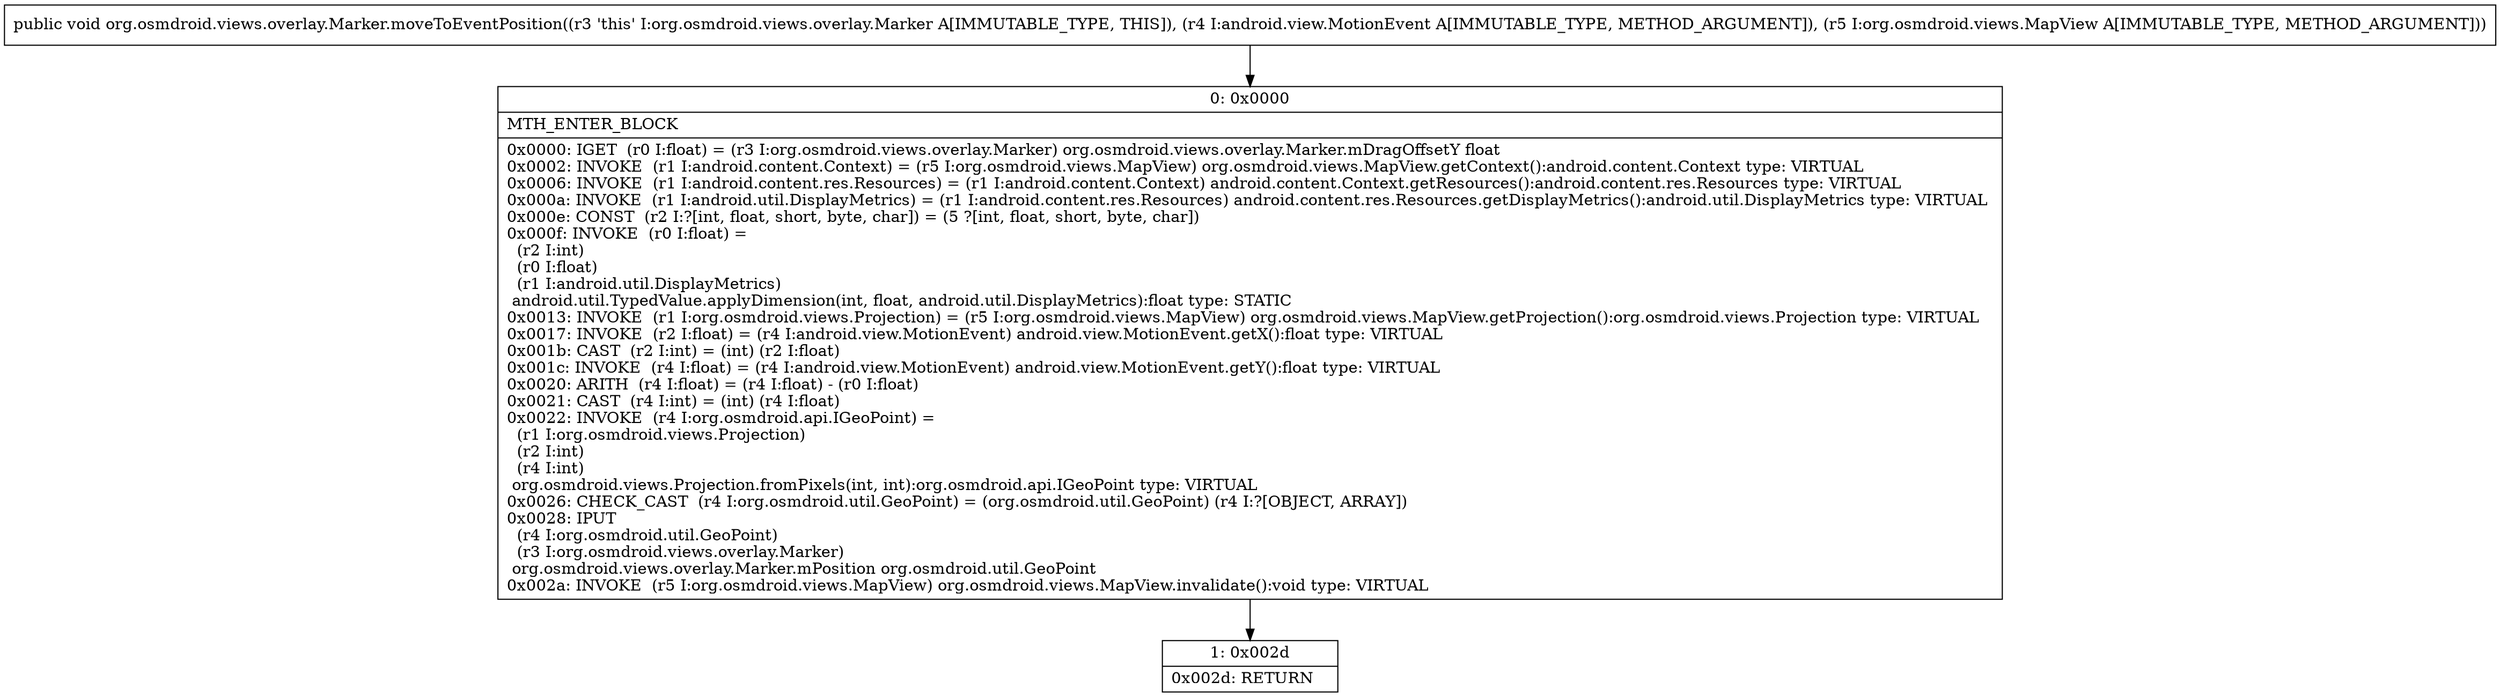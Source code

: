 digraph "CFG fororg.osmdroid.views.overlay.Marker.moveToEventPosition(Landroid\/view\/MotionEvent;Lorg\/osmdroid\/views\/MapView;)V" {
Node_0 [shape=record,label="{0\:\ 0x0000|MTH_ENTER_BLOCK\l|0x0000: IGET  (r0 I:float) = (r3 I:org.osmdroid.views.overlay.Marker) org.osmdroid.views.overlay.Marker.mDragOffsetY float \l0x0002: INVOKE  (r1 I:android.content.Context) = (r5 I:org.osmdroid.views.MapView) org.osmdroid.views.MapView.getContext():android.content.Context type: VIRTUAL \l0x0006: INVOKE  (r1 I:android.content.res.Resources) = (r1 I:android.content.Context) android.content.Context.getResources():android.content.res.Resources type: VIRTUAL \l0x000a: INVOKE  (r1 I:android.util.DisplayMetrics) = (r1 I:android.content.res.Resources) android.content.res.Resources.getDisplayMetrics():android.util.DisplayMetrics type: VIRTUAL \l0x000e: CONST  (r2 I:?[int, float, short, byte, char]) = (5 ?[int, float, short, byte, char]) \l0x000f: INVOKE  (r0 I:float) = \l  (r2 I:int)\l  (r0 I:float)\l  (r1 I:android.util.DisplayMetrics)\l android.util.TypedValue.applyDimension(int, float, android.util.DisplayMetrics):float type: STATIC \l0x0013: INVOKE  (r1 I:org.osmdroid.views.Projection) = (r5 I:org.osmdroid.views.MapView) org.osmdroid.views.MapView.getProjection():org.osmdroid.views.Projection type: VIRTUAL \l0x0017: INVOKE  (r2 I:float) = (r4 I:android.view.MotionEvent) android.view.MotionEvent.getX():float type: VIRTUAL \l0x001b: CAST  (r2 I:int) = (int) (r2 I:float) \l0x001c: INVOKE  (r4 I:float) = (r4 I:android.view.MotionEvent) android.view.MotionEvent.getY():float type: VIRTUAL \l0x0020: ARITH  (r4 I:float) = (r4 I:float) \- (r0 I:float) \l0x0021: CAST  (r4 I:int) = (int) (r4 I:float) \l0x0022: INVOKE  (r4 I:org.osmdroid.api.IGeoPoint) = \l  (r1 I:org.osmdroid.views.Projection)\l  (r2 I:int)\l  (r4 I:int)\l org.osmdroid.views.Projection.fromPixels(int, int):org.osmdroid.api.IGeoPoint type: VIRTUAL \l0x0026: CHECK_CAST  (r4 I:org.osmdroid.util.GeoPoint) = (org.osmdroid.util.GeoPoint) (r4 I:?[OBJECT, ARRAY]) \l0x0028: IPUT  \l  (r4 I:org.osmdroid.util.GeoPoint)\l  (r3 I:org.osmdroid.views.overlay.Marker)\l org.osmdroid.views.overlay.Marker.mPosition org.osmdroid.util.GeoPoint \l0x002a: INVOKE  (r5 I:org.osmdroid.views.MapView) org.osmdroid.views.MapView.invalidate():void type: VIRTUAL \l}"];
Node_1 [shape=record,label="{1\:\ 0x002d|0x002d: RETURN   \l}"];
MethodNode[shape=record,label="{public void org.osmdroid.views.overlay.Marker.moveToEventPosition((r3 'this' I:org.osmdroid.views.overlay.Marker A[IMMUTABLE_TYPE, THIS]), (r4 I:android.view.MotionEvent A[IMMUTABLE_TYPE, METHOD_ARGUMENT]), (r5 I:org.osmdroid.views.MapView A[IMMUTABLE_TYPE, METHOD_ARGUMENT])) }"];
MethodNode -> Node_0;
Node_0 -> Node_1;
}

